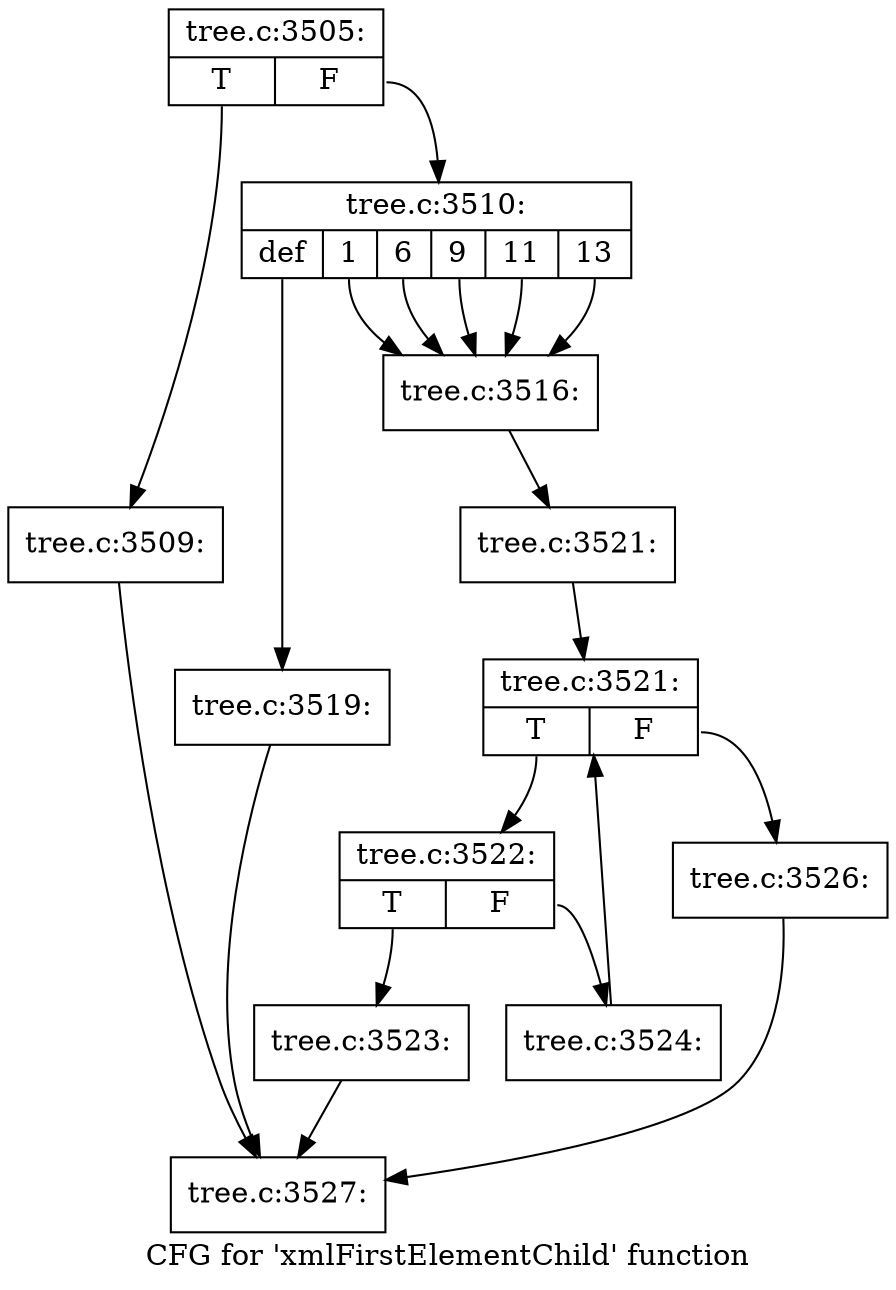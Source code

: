 digraph "CFG for 'xmlFirstElementChild' function" {
	label="CFG for 'xmlFirstElementChild' function";

	Node0x443e830 [shape=record,label="{tree.c:3505:|{<s0>T|<s1>F}}"];
	Node0x443e830:s0 -> Node0x443c190;
	Node0x443e830:s1 -> Node0x443c1e0;
	Node0x443c190 [shape=record,label="{tree.c:3509:}"];
	Node0x443c190 -> Node0x443be40;
	Node0x443c1e0 [shape=record,label="{tree.c:3510:|{<s0>def|<s1>1|<s2>6|<s3>9|<s4>11|<s5>13}}"];
	Node0x443c1e0:s0 -> Node0x443f770;
	Node0x443c1e0:s1 -> Node0x443fab0;
	Node0x443c1e0:s2 -> Node0x443fab0;
	Node0x443c1e0:s3 -> Node0x443fab0;
	Node0x443c1e0:s4 -> Node0x443fab0;
	Node0x443c1e0:s5 -> Node0x443fab0;
	Node0x443fab0 [shape=record,label="{tree.c:3516:}"];
	Node0x443fab0 -> Node0x443f560;
	Node0x443f770 [shape=record,label="{tree.c:3519:}"];
	Node0x443f770 -> Node0x443be40;
	Node0x443f560 [shape=record,label="{tree.c:3521:}"];
	Node0x443f560 -> Node0x4440000;
	Node0x4440000 [shape=record,label="{tree.c:3521:|{<s0>T|<s1>F}}"];
	Node0x4440000:s0 -> Node0x44403f0;
	Node0x4440000:s1 -> Node0x4440220;
	Node0x44403f0 [shape=record,label="{tree.c:3522:|{<s0>T|<s1>F}}"];
	Node0x44403f0:s0 -> Node0x44405b0;
	Node0x44403f0:s1 -> Node0x4440600;
	Node0x44405b0 [shape=record,label="{tree.c:3523:}"];
	Node0x44405b0 -> Node0x443be40;
	Node0x4440600 [shape=record,label="{tree.c:3524:}"];
	Node0x4440600 -> Node0x4440000;
	Node0x4440220 [shape=record,label="{tree.c:3526:}"];
	Node0x4440220 -> Node0x443be40;
	Node0x443be40 [shape=record,label="{tree.c:3527:}"];
}
